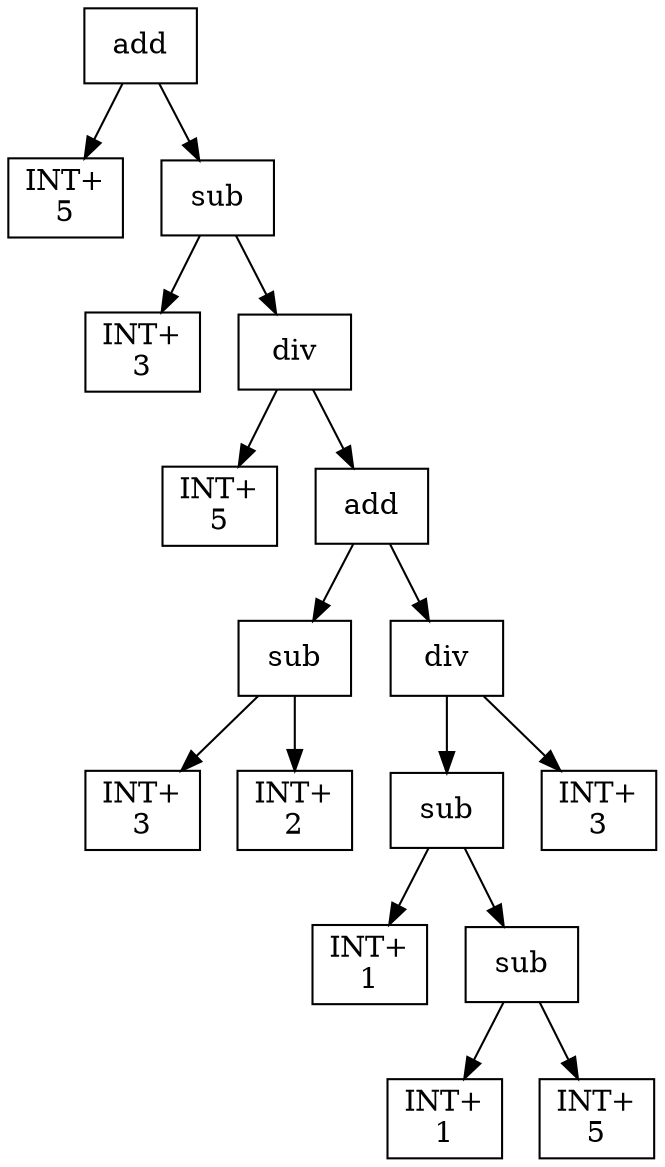 digraph expr {
  node [shape=box];
  n1 [label="add"];
  n2 [label="INT+\n5"];
  n3 [label="sub"];
  n4 [label="INT+\n3"];
  n5 [label="div"];
  n6 [label="INT+\n5"];
  n7 [label="add"];
  n8 [label="sub"];
  n9 [label="INT+\n3"];
  n10 [label="INT+\n2"];
  n8 -> n9;
  n8 -> n10;
  n11 [label="div"];
  n12 [label="sub"];
  n13 [label="INT+\n1"];
  n14 [label="sub"];
  n15 [label="INT+\n1"];
  n16 [label="INT+\n5"];
  n14 -> n15;
  n14 -> n16;
  n12 -> n13;
  n12 -> n14;
  n17 [label="INT+\n3"];
  n11 -> n12;
  n11 -> n17;
  n7 -> n8;
  n7 -> n11;
  n5 -> n6;
  n5 -> n7;
  n3 -> n4;
  n3 -> n5;
  n1 -> n2;
  n1 -> n3;
}